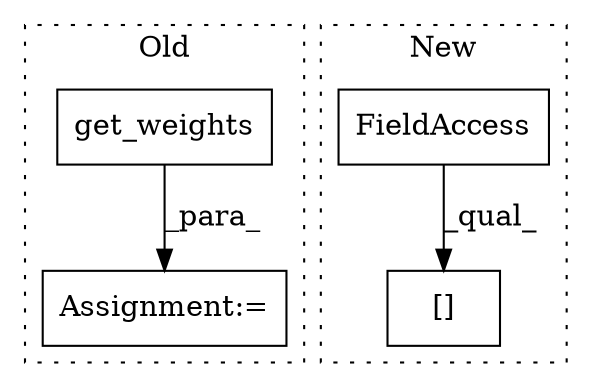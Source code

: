 digraph G {
subgraph cluster0 {
1 [label="get_weights" a="32" s="12060" l="13" shape="box"];
3 [label="Assignment:=" a="7" s="12130,12257" l="77,2" shape="box"];
label = "Old";
style="dotted";
}
subgraph cluster1 {
2 [label="[]" a="2" s="12302,12318" l="14,1" shape="box"];
4 [label="FieldAccess" a="22" s="12302" l="13" shape="box"];
label = "New";
style="dotted";
}
1 -> 3 [label="_para_"];
4 -> 2 [label="_qual_"];
}